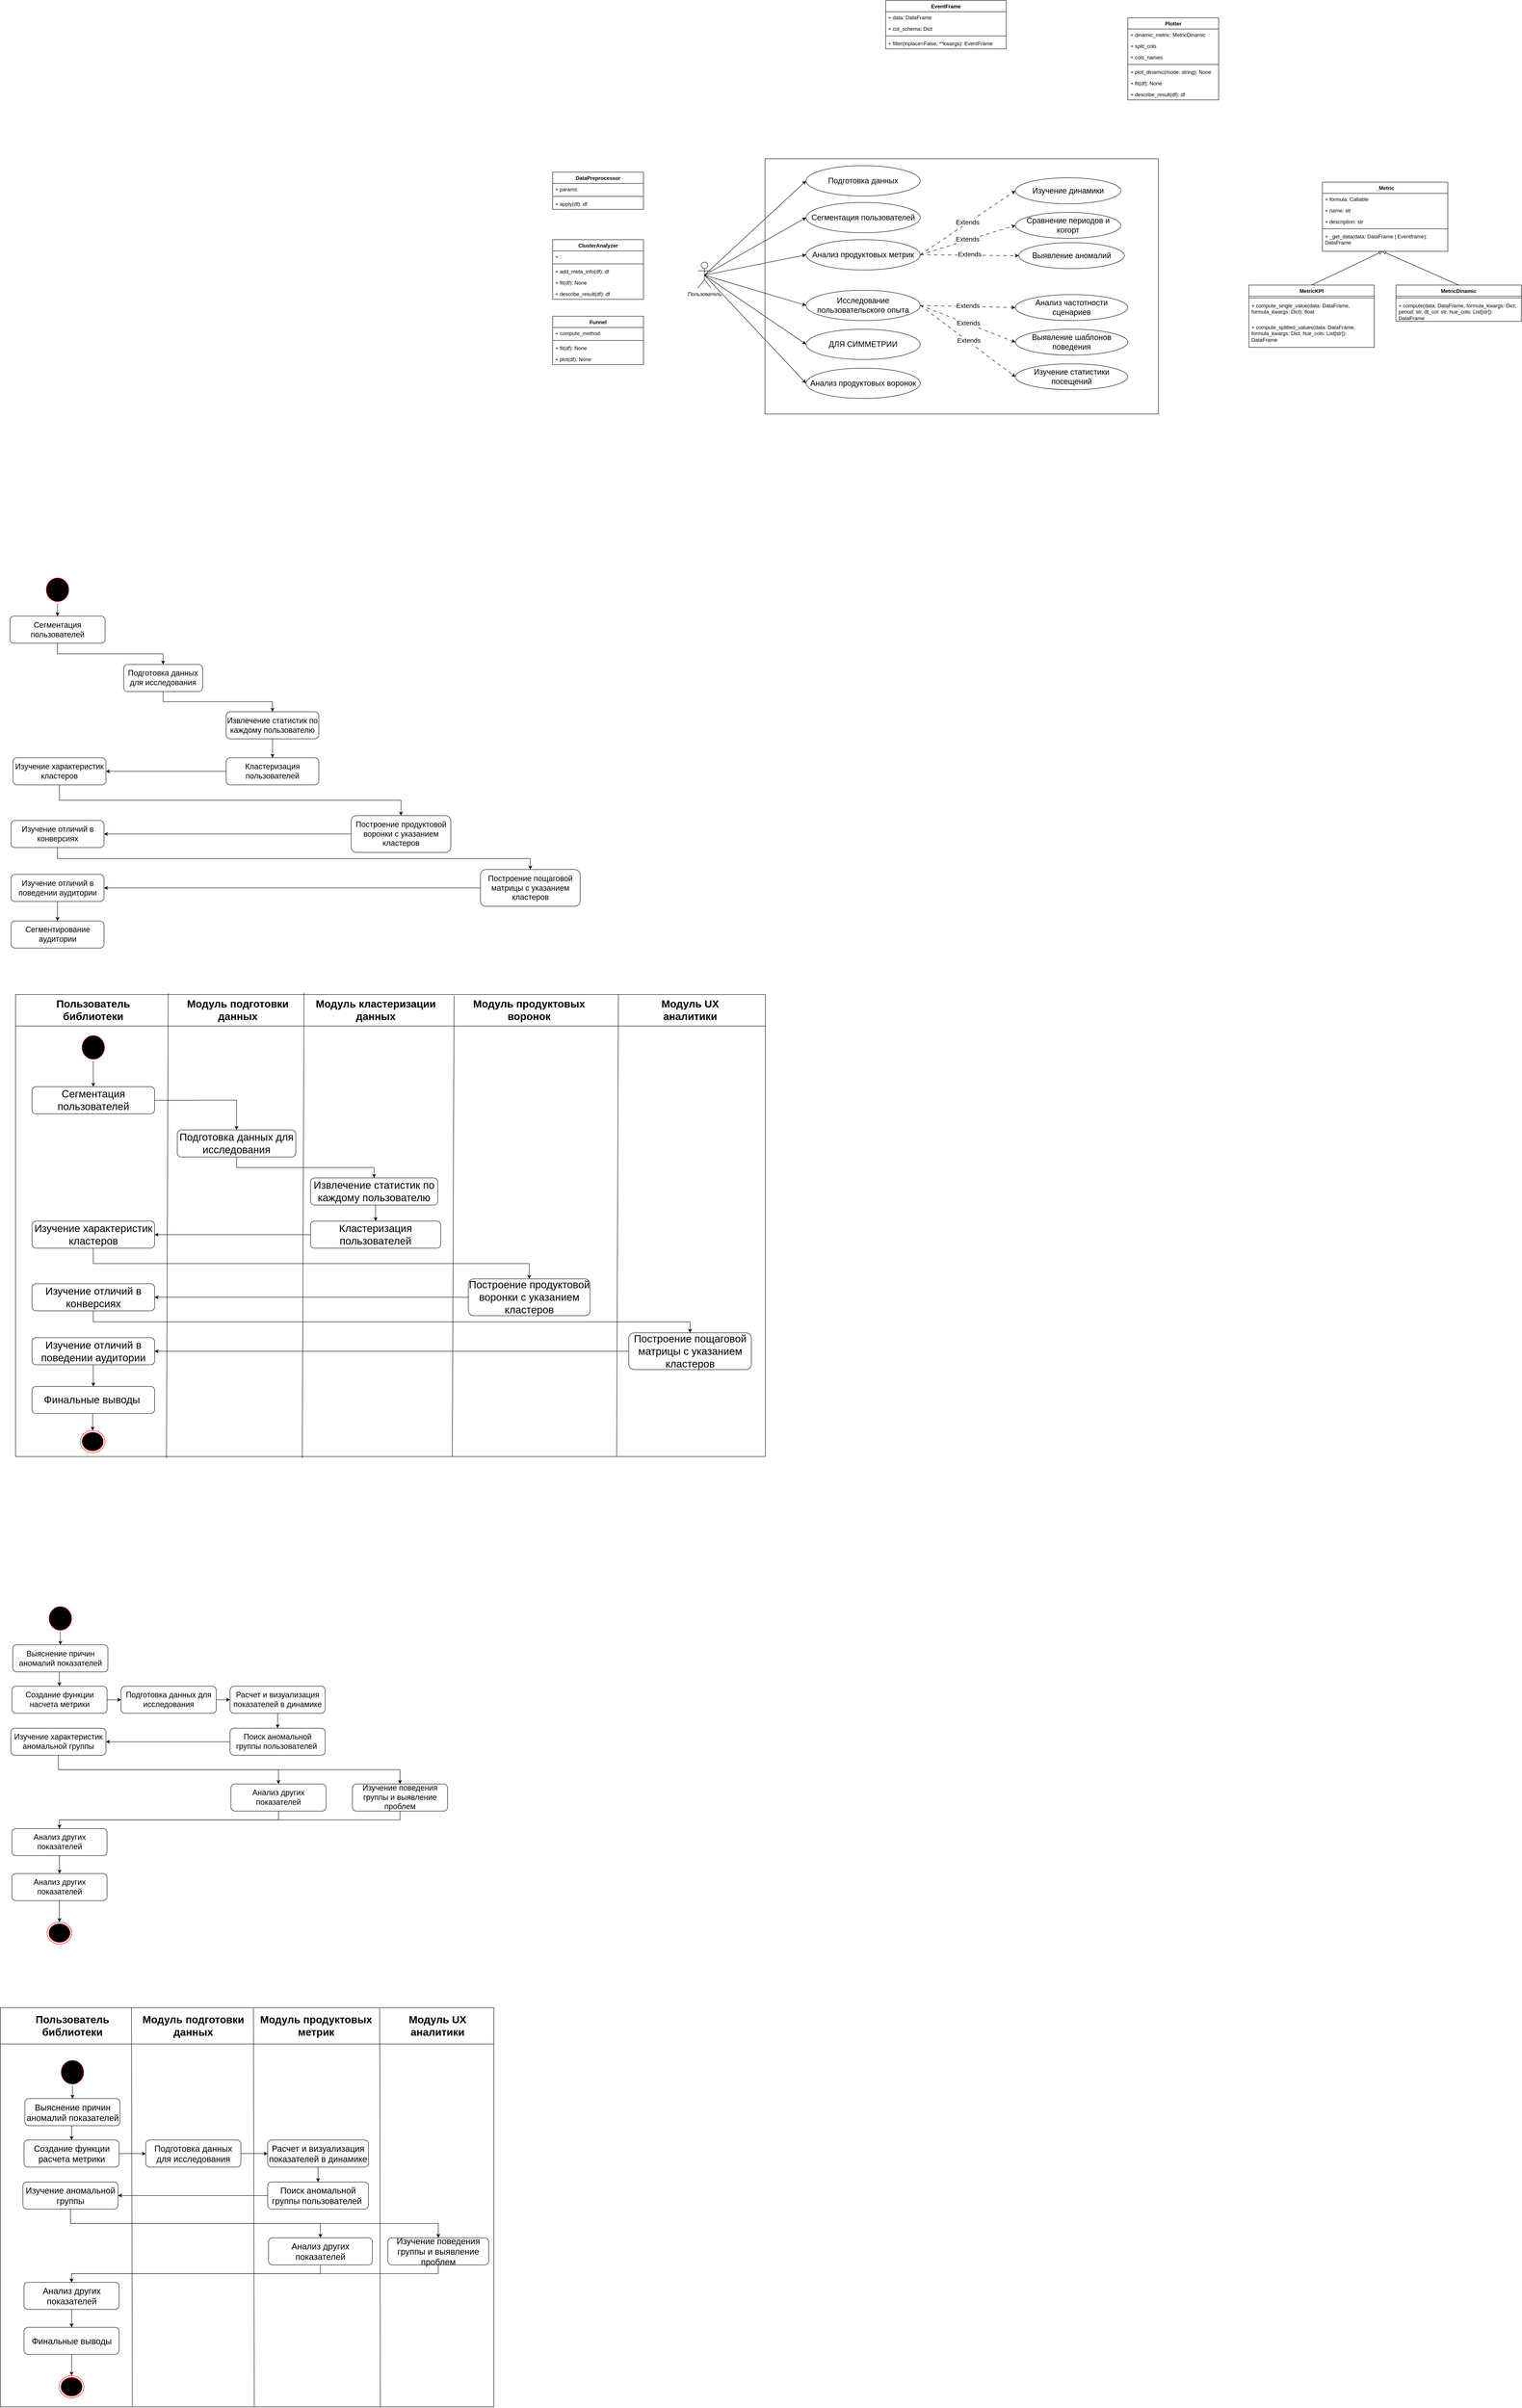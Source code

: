 <mxfile version="24.0.4" type="device" pages="2">
  <diagram name="Варианты использования" id="MI1J2-CqYYGbUAztLc2I">
    <mxGraphModel dx="3750" dy="1448" grid="0" gridSize="10" guides="1" tooltips="1" connect="1" arrows="1" fold="1" page="0" pageScale="1" pageWidth="827" pageHeight="1169" math="0" shadow="0">
      <root>
        <mxCell id="0" />
        <mxCell id="1" parent="0" />
        <mxCell id="r9iq1MVezSwC2UUuFci2-1" value="" style="rounded=0;whiteSpace=wrap;html=1;" parent="1" vertex="1">
          <mxGeometry x="131" y="136" width="910" height="590" as="geometry" />
        </mxCell>
        <mxCell id="r9iq1MVezSwC2UUuFci2-33" style="rounded=0;orthogonalLoop=1;jettySize=auto;html=1;exitX=1;exitY=0.5;exitDx=0;exitDy=0;entryX=0;entryY=0.5;entryDx=0;entryDy=0;dashed=1;dashPattern=8 8;" parent="1" source="DE8UUsNk8c3EbBQs2PeT-8" target="r9iq1MVezSwC2UUuFci2-12" edge="1">
          <mxGeometry relative="1" as="geometry">
            <mxPoint x="480.0" y="360" as="sourcePoint" />
          </mxGeometry>
        </mxCell>
        <mxCell id="r9iq1MVezSwC2UUuFci2-36" value="Extends" style="edgeLabel;html=1;align=center;verticalAlign=middle;resizable=0;points=[];fontSize=15;" parent="r9iq1MVezSwC2UUuFci2-33" vertex="1" connectable="0">
          <mxGeometry x="0.0" y="3" relative="1" as="geometry">
            <mxPoint as="offset" />
          </mxGeometry>
        </mxCell>
        <mxCell id="r9iq1MVezSwC2UUuFci2-8" value="&lt;font style=&quot;font-size: 18px;&quot;&gt;Исследование пользовательского опыта&lt;/font&gt;" style="ellipse;whiteSpace=wrap;html=1;fontSize=18;" parent="1" vertex="1">
          <mxGeometry x="226" y="440" width="264" height="70" as="geometry" />
        </mxCell>
        <mxCell id="r9iq1MVezSwC2UUuFci2-10" value="&lt;font style=&quot;font-size: 18px;&quot;&gt;Выявление аномалий&lt;/font&gt;" style="ellipse;whiteSpace=wrap;html=1;fontSize=18;" parent="1" vertex="1">
          <mxGeometry x="718" y="330" width="244" height="60" as="geometry" />
        </mxCell>
        <mxCell id="r9iq1MVezSwC2UUuFci2-11" value="&lt;font style=&quot;font-size: 18px;&quot;&gt;Сравнение периодов и когорт&lt;/font&gt;" style="ellipse;whiteSpace=wrap;html=1;fontSize=18;" parent="1" vertex="1">
          <mxGeometry x="710" y="260" width="244" height="60" as="geometry" />
        </mxCell>
        <mxCell id="r9iq1MVezSwC2UUuFci2-12" value="&lt;font style=&quot;font-size: 18px;&quot;&gt;Изучение динамики&lt;/font&gt;" style="ellipse;whiteSpace=wrap;html=1;fontSize=18;" parent="1" vertex="1">
          <mxGeometry x="710" y="180" width="244" height="60" as="geometry" />
        </mxCell>
        <mxCell id="r9iq1MVezSwC2UUuFci2-13" value="&lt;font style=&quot;font-size: 18px;&quot;&gt;Изучение статистики посещений&lt;/font&gt;" style="ellipse;whiteSpace=wrap;html=1;fontSize=18;" parent="1" vertex="1">
          <mxGeometry x="710" y="610" width="260" height="60" as="geometry" />
        </mxCell>
        <mxCell id="r9iq1MVezSwC2UUuFci2-14" value="&lt;font style=&quot;font-size: 18px;&quot;&gt;Выявление шаблонов поведения&lt;/font&gt;" style="ellipse;whiteSpace=wrap;html=1;fontSize=18;" parent="1" vertex="1">
          <mxGeometry x="710" y="530" width="260" height="60" as="geometry" />
        </mxCell>
        <mxCell id="r9iq1MVezSwC2UUuFci2-15" value="&lt;font style=&quot;font-size: 18px;&quot;&gt;Анализ частотности сценариев&lt;/font&gt;" style="ellipse;whiteSpace=wrap;html=1;fontSize=18;" parent="1" vertex="1">
          <mxGeometry x="710" y="450" width="260" height="60" as="geometry" />
        </mxCell>
        <mxCell id="r9iq1MVezSwC2UUuFci2-26" style="rounded=0;orthogonalLoop=1;jettySize=auto;html=1;exitX=0.5;exitY=0.5;exitDx=0;exitDy=0;exitPerimeter=0;entryX=0;entryY=0.5;entryDx=0;entryDy=0;" parent="1" source="r9iq1MVezSwC2UUuFci2-25" target="DE8UUsNk8c3EbBQs2PeT-5" edge="1">
          <mxGeometry relative="1" as="geometry">
            <mxPoint x="230" y="180" as="targetPoint" />
          </mxGeometry>
        </mxCell>
        <mxCell id="r9iq1MVezSwC2UUuFci2-27" style="rounded=0;orthogonalLoop=1;jettySize=auto;html=1;exitX=0.5;exitY=0.5;exitDx=0;exitDy=0;exitPerimeter=0;entryX=0;entryY=0.5;entryDx=0;entryDy=0;" parent="1" source="r9iq1MVezSwC2UUuFci2-25" target="DE8UUsNk8c3EbBQs2PeT-8" edge="1">
          <mxGeometry relative="1" as="geometry">
            <mxPoint x="219.5" y="360" as="targetPoint" />
          </mxGeometry>
        </mxCell>
        <mxCell id="r9iq1MVezSwC2UUuFci2-28" style="rounded=0;orthogonalLoop=1;jettySize=auto;html=1;exitX=0.5;exitY=0.5;exitDx=0;exitDy=0;exitPerimeter=0;entryX=0;entryY=0.5;entryDx=0;entryDy=0;" parent="1" source="r9iq1MVezSwC2UUuFci2-25" target="r9iq1MVezSwC2UUuFci2-8" edge="1">
          <mxGeometry relative="1" as="geometry" />
        </mxCell>
        <mxCell id="r9iq1MVezSwC2UUuFci2-29" style="rounded=0;orthogonalLoop=1;jettySize=auto;html=1;exitX=0.5;exitY=0.5;exitDx=0;exitDy=0;exitPerimeter=0;entryX=0;entryY=0.5;entryDx=0;entryDy=0;" parent="1" source="r9iq1MVezSwC2UUuFci2-25" target="DE8UUsNk8c3EbBQs2PeT-10" edge="1">
          <mxGeometry relative="1" as="geometry">
            <mxPoint x="217.0" y="675" as="targetPoint" />
          </mxGeometry>
        </mxCell>
        <mxCell id="DE8UUsNk8c3EbBQs2PeT-3" style="rounded=0;orthogonalLoop=1;jettySize=auto;html=1;exitX=0.5;exitY=0.5;exitDx=0;exitDy=0;exitPerimeter=0;entryX=0;entryY=0.5;entryDx=0;entryDy=0;" parent="1" source="r9iq1MVezSwC2UUuFci2-25" target="DE8UUsNk8c3EbBQs2PeT-6" edge="1">
          <mxGeometry relative="1" as="geometry">
            <mxPoint x="230" y="270" as="targetPoint" />
          </mxGeometry>
        </mxCell>
        <mxCell id="DE8UUsNk8c3EbBQs2PeT-4" style="rounded=0;orthogonalLoop=1;jettySize=auto;html=1;exitX=0.5;exitY=0.5;exitDx=0;exitDy=0;exitPerimeter=0;entryX=0;entryY=0.5;entryDx=0;entryDy=0;" parent="1" source="r9iq1MVezSwC2UUuFci2-25" target="DE8UUsNk8c3EbBQs2PeT-9" edge="1">
          <mxGeometry relative="1" as="geometry">
            <mxPoint x="217.0" y="585" as="targetPoint" />
          </mxGeometry>
        </mxCell>
        <mxCell id="r9iq1MVezSwC2UUuFci2-25" value="Пользователь" style="shape=umlActor;verticalLabelPosition=bottom;verticalAlign=top;html=1;outlineConnect=0;" parent="1" vertex="1">
          <mxGeometry x="-24" y="375" width="30" height="60" as="geometry" />
        </mxCell>
        <mxCell id="r9iq1MVezSwC2UUuFci2-40" style="rounded=0;orthogonalLoop=1;jettySize=auto;html=1;exitX=1;exitY=0.5;exitDx=0;exitDy=0;entryX=0;entryY=0.5;entryDx=0;entryDy=0;dashed=1;dashPattern=8 8;" parent="1" source="DE8UUsNk8c3EbBQs2PeT-8" target="r9iq1MVezSwC2UUuFci2-11" edge="1">
          <mxGeometry relative="1" as="geometry">
            <mxPoint x="480.0" y="360" as="sourcePoint" />
            <mxPoint x="750" y="292.5" as="targetPoint" />
          </mxGeometry>
        </mxCell>
        <mxCell id="r9iq1MVezSwC2UUuFci2-41" value="Extends" style="edgeLabel;html=1;align=center;verticalAlign=middle;resizable=0;points=[];fontSize=15;" parent="r9iq1MVezSwC2UUuFci2-40" vertex="1" connectable="0">
          <mxGeometry x="0.0" y="3" relative="1" as="geometry">
            <mxPoint as="offset" />
          </mxGeometry>
        </mxCell>
        <mxCell id="r9iq1MVezSwC2UUuFci2-42" style="rounded=0;orthogonalLoop=1;jettySize=auto;html=1;exitX=1;exitY=0.5;exitDx=0;exitDy=0;entryX=0;entryY=0.5;entryDx=0;entryDy=0;dashed=1;dashPattern=8 8;" parent="1" source="DE8UUsNk8c3EbBQs2PeT-8" target="r9iq1MVezSwC2UUuFci2-10" edge="1">
          <mxGeometry relative="1" as="geometry">
            <mxPoint x="480.0" y="360" as="sourcePoint" />
            <mxPoint x="730" y="230" as="targetPoint" />
          </mxGeometry>
        </mxCell>
        <mxCell id="r9iq1MVezSwC2UUuFci2-43" value="Extends" style="edgeLabel;html=1;align=center;verticalAlign=middle;resizable=0;points=[];fontSize=15;" parent="r9iq1MVezSwC2UUuFci2-42" vertex="1" connectable="0">
          <mxGeometry x="0.0" y="3" relative="1" as="geometry">
            <mxPoint as="offset" />
          </mxGeometry>
        </mxCell>
        <mxCell id="r9iq1MVezSwC2UUuFci2-44" style="rounded=0;orthogonalLoop=1;jettySize=auto;html=1;exitX=1;exitY=0.5;exitDx=0;exitDy=0;entryX=0;entryY=0.5;entryDx=0;entryDy=0;dashed=1;dashPattern=8 8;" parent="1" source="r9iq1MVezSwC2UUuFci2-8" target="r9iq1MVezSwC2UUuFci2-15" edge="1">
          <mxGeometry relative="1" as="geometry">
            <mxPoint x="510" y="390" as="sourcePoint" />
            <mxPoint x="740" y="240" as="targetPoint" />
          </mxGeometry>
        </mxCell>
        <mxCell id="r9iq1MVezSwC2UUuFci2-45" value="Extends" style="edgeLabel;html=1;align=center;verticalAlign=middle;resizable=0;points=[];fontSize=15;" parent="r9iq1MVezSwC2UUuFci2-44" vertex="1" connectable="0">
          <mxGeometry x="0.0" y="3" relative="1" as="geometry">
            <mxPoint as="offset" />
          </mxGeometry>
        </mxCell>
        <mxCell id="r9iq1MVezSwC2UUuFci2-46" style="rounded=0;orthogonalLoop=1;jettySize=auto;html=1;exitX=1;exitY=0.5;exitDx=0;exitDy=0;entryX=0;entryY=0.5;entryDx=0;entryDy=0;dashed=1;dashPattern=8 8;" parent="1" source="r9iq1MVezSwC2UUuFci2-8" target="r9iq1MVezSwC2UUuFci2-14" edge="1">
          <mxGeometry relative="1" as="geometry">
            <mxPoint x="520" y="400" as="sourcePoint" />
            <mxPoint x="750" y="250" as="targetPoint" />
          </mxGeometry>
        </mxCell>
        <mxCell id="r9iq1MVezSwC2UUuFci2-47" value="Extends" style="edgeLabel;html=1;align=center;verticalAlign=middle;resizable=0;points=[];fontSize=15;" parent="r9iq1MVezSwC2UUuFci2-46" vertex="1" connectable="0">
          <mxGeometry x="0.0" y="3" relative="1" as="geometry">
            <mxPoint as="offset" />
          </mxGeometry>
        </mxCell>
        <mxCell id="r9iq1MVezSwC2UUuFci2-48" style="rounded=0;orthogonalLoop=1;jettySize=auto;html=1;exitX=1;exitY=0.5;exitDx=0;exitDy=0;entryX=0;entryY=0.5;entryDx=0;entryDy=0;dashed=1;dashPattern=8 8;" parent="1" source="r9iq1MVezSwC2UUuFci2-8" target="r9iq1MVezSwC2UUuFci2-13" edge="1">
          <mxGeometry relative="1" as="geometry">
            <mxPoint x="530" y="410" as="sourcePoint" />
            <mxPoint x="760" y="260" as="targetPoint" />
          </mxGeometry>
        </mxCell>
        <mxCell id="r9iq1MVezSwC2UUuFci2-49" value="Extends" style="edgeLabel;html=1;align=center;verticalAlign=middle;resizable=0;points=[];fontSize=15;" parent="r9iq1MVezSwC2UUuFci2-48" vertex="1" connectable="0">
          <mxGeometry x="0.0" y="3" relative="1" as="geometry">
            <mxPoint as="offset" />
          </mxGeometry>
        </mxCell>
        <mxCell id="DE8UUsNk8c3EbBQs2PeT-5" value="&lt;font style=&quot;font-size: 18px;&quot;&gt;Подготовка данных&lt;/font&gt;" style="ellipse;whiteSpace=wrap;html=1;fontSize=18;" parent="1" vertex="1">
          <mxGeometry x="226" y="152" width="264" height="70" as="geometry" />
        </mxCell>
        <mxCell id="DE8UUsNk8c3EbBQs2PeT-6" value="&lt;font style=&quot;font-size: 18px;&quot;&gt;Сегментация пользователей&lt;/font&gt;" style="ellipse;whiteSpace=wrap;html=1;fontSize=18;" parent="1" vertex="1">
          <mxGeometry x="226" y="237" width="264" height="70" as="geometry" />
        </mxCell>
        <mxCell id="DE8UUsNk8c3EbBQs2PeT-8" value="&lt;font style=&quot;font-size: 18px;&quot;&gt;Анализ продуктовых метрик&lt;/font&gt;" style="ellipse;whiteSpace=wrap;html=1;fontSize=18;" parent="1" vertex="1">
          <mxGeometry x="226" y="323" width="264" height="70" as="geometry" />
        </mxCell>
        <mxCell id="DE8UUsNk8c3EbBQs2PeT-9" value="&lt;font style=&quot;font-size: 18px;&quot;&gt;ДЛЯ СИММЕТРИИ&lt;/font&gt;" style="ellipse;whiteSpace=wrap;html=1;fontSize=18;" parent="1" vertex="1">
          <mxGeometry x="226" y="530" width="264" height="70" as="geometry" />
        </mxCell>
        <mxCell id="DE8UUsNk8c3EbBQs2PeT-10" value="&lt;font style=&quot;font-size: 18px;&quot;&gt;Анализ продуктовых воронок&lt;/font&gt;" style="ellipse;whiteSpace=wrap;html=1;fontSize=18;" parent="1" vertex="1">
          <mxGeometry x="226" y="620" width="264" height="70" as="geometry" />
        </mxCell>
        <mxCell id="NcdvtF8w-zkPBYR_3BZk-1" value="DataPreprocessor&lt;div&gt;&lt;br&gt;&lt;/div&gt;" style="swimlane;fontStyle=1;align=center;verticalAlign=top;childLayout=stackLayout;horizontal=1;startSize=26;horizontalStack=0;resizeParent=1;resizeParentMax=0;resizeLast=0;collapsible=1;marginBottom=0;whiteSpace=wrap;html=1;" parent="1" vertex="1">
          <mxGeometry x="-360" y="167" width="210" height="86" as="geometry" />
        </mxCell>
        <mxCell id="NcdvtF8w-zkPBYR_3BZk-2" value="+ params:&amp;nbsp;" style="text;strokeColor=none;fillColor=none;align=left;verticalAlign=top;spacingLeft=4;spacingRight=4;overflow=hidden;rotatable=0;points=[[0,0.5],[1,0.5]];portConstraint=eastwest;whiteSpace=wrap;html=1;" parent="NcdvtF8w-zkPBYR_3BZk-1" vertex="1">
          <mxGeometry y="26" width="210" height="26" as="geometry" />
        </mxCell>
        <mxCell id="NcdvtF8w-zkPBYR_3BZk-3" value="" style="line;strokeWidth=1;fillColor=none;align=left;verticalAlign=middle;spacingTop=-1;spacingLeft=3;spacingRight=3;rotatable=0;labelPosition=right;points=[];portConstraint=eastwest;strokeColor=inherit;" parent="NcdvtF8w-zkPBYR_3BZk-1" vertex="1">
          <mxGeometry y="52" width="210" height="8" as="geometry" />
        </mxCell>
        <mxCell id="NcdvtF8w-zkPBYR_3BZk-4" value="+ apply(df): df" style="text;strokeColor=none;fillColor=none;align=left;verticalAlign=top;spacingLeft=4;spacingRight=4;overflow=hidden;rotatable=0;points=[[0,0.5],[1,0.5]];portConstraint=eastwest;whiteSpace=wrap;html=1;" parent="NcdvtF8w-zkPBYR_3BZk-1" vertex="1">
          <mxGeometry y="60" width="210" height="26" as="geometry" />
        </mxCell>
        <mxCell id="fN45uCllA25SNhMF04AW-1" value="&lt;div&gt;ClusterAnalyzer&lt;/div&gt;" style="swimlane;fontStyle=1;align=center;verticalAlign=top;childLayout=stackLayout;horizontal=1;startSize=26;horizontalStack=0;resizeParent=1;resizeParentMax=0;resizeLast=0;collapsible=1;marginBottom=0;whiteSpace=wrap;html=1;" parent="1" vertex="1">
          <mxGeometry x="-360" y="323" width="210" height="138" as="geometry" />
        </mxCell>
        <mxCell id="fN45uCllA25SNhMF04AW-2" value="+ :&amp;nbsp;" style="text;strokeColor=none;fillColor=none;align=left;verticalAlign=top;spacingLeft=4;spacingRight=4;overflow=hidden;rotatable=0;points=[[0,0.5],[1,0.5]];portConstraint=eastwest;whiteSpace=wrap;html=1;" parent="fN45uCllA25SNhMF04AW-1" vertex="1">
          <mxGeometry y="26" width="210" height="26" as="geometry" />
        </mxCell>
        <mxCell id="fN45uCllA25SNhMF04AW-3" value="" style="line;strokeWidth=1;fillColor=none;align=left;verticalAlign=middle;spacingTop=-1;spacingLeft=3;spacingRight=3;rotatable=0;labelPosition=right;points=[];portConstraint=eastwest;strokeColor=inherit;" parent="fN45uCllA25SNhMF04AW-1" vertex="1">
          <mxGeometry y="52" width="210" height="8" as="geometry" />
        </mxCell>
        <mxCell id="fN45uCllA25SNhMF04AW-4" value="+ add_meta_info(df): df" style="text;strokeColor=none;fillColor=none;align=left;verticalAlign=top;spacingLeft=4;spacingRight=4;overflow=hidden;rotatable=0;points=[[0,0.5],[1,0.5]];portConstraint=eastwest;whiteSpace=wrap;html=1;" parent="fN45uCllA25SNhMF04AW-1" vertex="1">
          <mxGeometry y="60" width="210" height="26" as="geometry" />
        </mxCell>
        <mxCell id="fN45uCllA25SNhMF04AW-5" value="+ fit(df): None" style="text;strokeColor=none;fillColor=none;align=left;verticalAlign=top;spacingLeft=4;spacingRight=4;overflow=hidden;rotatable=0;points=[[0,0.5],[1,0.5]];portConstraint=eastwest;whiteSpace=wrap;html=1;" parent="fN45uCllA25SNhMF04AW-1" vertex="1">
          <mxGeometry y="86" width="210" height="26" as="geometry" />
        </mxCell>
        <mxCell id="fN45uCllA25SNhMF04AW-6" value="+ describe_result(df): df" style="text;strokeColor=none;fillColor=none;align=left;verticalAlign=top;spacingLeft=4;spacingRight=4;overflow=hidden;rotatable=0;points=[[0,0.5],[1,0.5]];portConstraint=eastwest;whiteSpace=wrap;html=1;" parent="fN45uCllA25SNhMF04AW-1" vertex="1">
          <mxGeometry y="112" width="210" height="26" as="geometry" />
        </mxCell>
        <mxCell id="fN45uCllA25SNhMF04AW-7" value="&lt;div&gt;Funnel&lt;/div&gt;" style="swimlane;fontStyle=1;align=center;verticalAlign=top;childLayout=stackLayout;horizontal=1;startSize=26;horizontalStack=0;resizeParent=1;resizeParentMax=0;resizeLast=0;collapsible=1;marginBottom=0;whiteSpace=wrap;html=1;" parent="1" vertex="1">
          <mxGeometry x="-360" y="500" width="210" height="112" as="geometry" />
        </mxCell>
        <mxCell id="fN45uCllA25SNhMF04AW-8" value="+ compute_method:&amp;nbsp;" style="text;strokeColor=none;fillColor=none;align=left;verticalAlign=top;spacingLeft=4;spacingRight=4;overflow=hidden;rotatable=0;points=[[0,0.5],[1,0.5]];portConstraint=eastwest;whiteSpace=wrap;html=1;" parent="fN45uCllA25SNhMF04AW-7" vertex="1">
          <mxGeometry y="26" width="210" height="26" as="geometry" />
        </mxCell>
        <mxCell id="fN45uCllA25SNhMF04AW-9" value="" style="line;strokeWidth=1;fillColor=none;align=left;verticalAlign=middle;spacingTop=-1;spacingLeft=3;spacingRight=3;rotatable=0;labelPosition=right;points=[];portConstraint=eastwest;strokeColor=inherit;" parent="fN45uCllA25SNhMF04AW-7" vertex="1">
          <mxGeometry y="52" width="210" height="8" as="geometry" />
        </mxCell>
        <mxCell id="fN45uCllA25SNhMF04AW-11" value="+ fit(df): None" style="text;strokeColor=none;fillColor=none;align=left;verticalAlign=top;spacingLeft=4;spacingRight=4;overflow=hidden;rotatable=0;points=[[0,0.5],[1,0.5]];portConstraint=eastwest;whiteSpace=wrap;html=1;" parent="fN45uCllA25SNhMF04AW-7" vertex="1">
          <mxGeometry y="60" width="210" height="26" as="geometry" />
        </mxCell>
        <mxCell id="fN45uCllA25SNhMF04AW-12" value="+ plot(df): None" style="text;strokeColor=none;fillColor=none;align=left;verticalAlign=top;spacingLeft=4;spacingRight=4;overflow=hidden;rotatable=0;points=[[0,0.5],[1,0.5]];portConstraint=eastwest;whiteSpace=wrap;html=1;" parent="fN45uCllA25SNhMF04AW-7" vertex="1">
          <mxGeometry y="86" width="210" height="26" as="geometry" />
        </mxCell>
        <mxCell id="fN45uCllA25SNhMF04AW-13" value="&lt;div&gt;_Metric&lt;/div&gt;" style="swimlane;fontStyle=1;align=center;verticalAlign=top;childLayout=stackLayout;horizontal=1;startSize=26;horizontalStack=0;resizeParent=1;resizeParentMax=0;resizeLast=0;collapsible=1;marginBottom=0;whiteSpace=wrap;html=1;" parent="1" vertex="1">
          <mxGeometry x="1420" y="190" width="290" height="160" as="geometry" />
        </mxCell>
        <mxCell id="fN45uCllA25SNhMF04AW-14" value="+ formula: Callable" style="text;strokeColor=none;fillColor=none;align=left;verticalAlign=top;spacingLeft=4;spacingRight=4;overflow=hidden;rotatable=0;points=[[0,0.5],[1,0.5]];portConstraint=eastwest;whiteSpace=wrap;html=1;" parent="fN45uCllA25SNhMF04AW-13" vertex="1">
          <mxGeometry y="26" width="290" height="26" as="geometry" />
        </mxCell>
        <mxCell id="fN45uCllA25SNhMF04AW-19" value="+ name: str" style="text;strokeColor=none;fillColor=none;align=left;verticalAlign=top;spacingLeft=4;spacingRight=4;overflow=hidden;rotatable=0;points=[[0,0.5],[1,0.5]];portConstraint=eastwest;whiteSpace=wrap;html=1;" parent="fN45uCllA25SNhMF04AW-13" vertex="1">
          <mxGeometry y="52" width="290" height="26" as="geometry" />
        </mxCell>
        <mxCell id="fN45uCllA25SNhMF04AW-16" value="+ description: str" style="text;strokeColor=none;fillColor=none;align=left;verticalAlign=top;spacingLeft=4;spacingRight=4;overflow=hidden;rotatable=0;points=[[0,0.5],[1,0.5]];portConstraint=eastwest;whiteSpace=wrap;html=1;" parent="fN45uCllA25SNhMF04AW-13" vertex="1">
          <mxGeometry y="78" width="290" height="26" as="geometry" />
        </mxCell>
        <mxCell id="fN45uCllA25SNhMF04AW-15" value="" style="line;strokeWidth=1;fillColor=none;align=left;verticalAlign=middle;spacingTop=-1;spacingLeft=3;spacingRight=3;rotatable=0;labelPosition=right;points=[];portConstraint=eastwest;strokeColor=inherit;" parent="fN45uCllA25SNhMF04AW-13" vertex="1">
          <mxGeometry y="104" width="290" height="8" as="geometry" />
        </mxCell>
        <mxCell id="fN45uCllA25SNhMF04AW-17" value="+ _get_data(data: DataFrame | Eventframe): DataFrame" style="text;strokeColor=none;fillColor=none;align=left;verticalAlign=top;spacingLeft=4;spacingRight=4;overflow=hidden;rotatable=0;points=[[0,0.5],[1,0.5]];portConstraint=eastwest;whiteSpace=wrap;html=1;" parent="fN45uCllA25SNhMF04AW-13" vertex="1">
          <mxGeometry y="112" width="290" height="48" as="geometry" />
        </mxCell>
        <mxCell id="9wTcS0zKmHYvsmKBRYGw-1" value="&lt;div&gt;EventFrame&lt;/div&gt;" style="swimlane;fontStyle=1;align=center;verticalAlign=top;childLayout=stackLayout;horizontal=1;startSize=26;horizontalStack=0;resizeParent=1;resizeParentMax=0;resizeLast=0;collapsible=1;marginBottom=0;whiteSpace=wrap;html=1;" parent="1" vertex="1">
          <mxGeometry x="410" y="-230" width="279" height="112" as="geometry" />
        </mxCell>
        <mxCell id="9wTcS0zKmHYvsmKBRYGw-2" value="+ data: DataFrame&lt;span style=&quot;background-color: initial;&quot;&gt;&amp;nbsp;&lt;/span&gt;" style="text;strokeColor=none;fillColor=none;align=left;verticalAlign=top;spacingLeft=4;spacingRight=4;overflow=hidden;rotatable=0;points=[[0,0.5],[1,0.5]];portConstraint=eastwest;whiteSpace=wrap;html=1;" parent="9wTcS0zKmHYvsmKBRYGw-1" vertex="1">
          <mxGeometry y="26" width="279" height="26" as="geometry" />
        </mxCell>
        <mxCell id="9wTcS0zKmHYvsmKBRYGw-5" value="+ col_schema: Dict" style="text;strokeColor=none;fillColor=none;align=left;verticalAlign=top;spacingLeft=4;spacingRight=4;overflow=hidden;rotatable=0;points=[[0,0.5],[1,0.5]];portConstraint=eastwest;whiteSpace=wrap;html=1;" parent="9wTcS0zKmHYvsmKBRYGw-1" vertex="1">
          <mxGeometry y="52" width="279" height="26" as="geometry" />
        </mxCell>
        <mxCell id="9wTcS0zKmHYvsmKBRYGw-3" value="" style="line;strokeWidth=1;fillColor=none;align=left;verticalAlign=middle;spacingTop=-1;spacingLeft=3;spacingRight=3;rotatable=0;labelPosition=right;points=[];portConstraint=eastwest;strokeColor=inherit;" parent="9wTcS0zKmHYvsmKBRYGw-1" vertex="1">
          <mxGeometry y="78" width="279" height="8" as="geometry" />
        </mxCell>
        <mxCell id="9wTcS0zKmHYvsmKBRYGw-4" value="+ filter(inplace=False, **kwargs): EventFrame" style="text;strokeColor=none;fillColor=none;align=left;verticalAlign=top;spacingLeft=4;spacingRight=4;overflow=hidden;rotatable=0;points=[[0,0.5],[1,0.5]];portConstraint=eastwest;whiteSpace=wrap;html=1;" parent="9wTcS0zKmHYvsmKBRYGw-1" vertex="1">
          <mxGeometry y="86" width="279" height="26" as="geometry" />
        </mxCell>
        <mxCell id="9wTcS0zKmHYvsmKBRYGw-19" value="&lt;div&gt;Plotter&lt;/div&gt;" style="swimlane;fontStyle=1;align=center;verticalAlign=top;childLayout=stackLayout;horizontal=1;startSize=26;horizontalStack=0;resizeParent=1;resizeParentMax=0;resizeLast=0;collapsible=1;marginBottom=0;whiteSpace=wrap;html=1;" parent="1" vertex="1">
          <mxGeometry x="970" y="-190" width="210" height="190" as="geometry" />
        </mxCell>
        <mxCell id="9wTcS0zKmHYvsmKBRYGw-20" value="+ dinamic_metric: MetricDinamic&amp;nbsp;" style="text;strokeColor=none;fillColor=none;align=left;verticalAlign=top;spacingLeft=4;spacingRight=4;overflow=hidden;rotatable=0;points=[[0,0.5],[1,0.5]];portConstraint=eastwest;whiteSpace=wrap;html=1;" parent="9wTcS0zKmHYvsmKBRYGw-19" vertex="1">
          <mxGeometry y="26" width="210" height="26" as="geometry" />
        </mxCell>
        <mxCell id="9wTcS0zKmHYvsmKBRYGw-21" value="+ split_cols" style="text;strokeColor=none;fillColor=none;align=left;verticalAlign=top;spacingLeft=4;spacingRight=4;overflow=hidden;rotatable=0;points=[[0,0.5],[1,0.5]];portConstraint=eastwest;whiteSpace=wrap;html=1;" parent="9wTcS0zKmHYvsmKBRYGw-19" vertex="1">
          <mxGeometry y="52" width="210" height="26" as="geometry" />
        </mxCell>
        <mxCell id="9wTcS0zKmHYvsmKBRYGw-26" value="+ cols_names" style="text;strokeColor=none;fillColor=none;align=left;verticalAlign=top;spacingLeft=4;spacingRight=4;overflow=hidden;rotatable=0;points=[[0,0.5],[1,0.5]];portConstraint=eastwest;whiteSpace=wrap;html=1;" parent="9wTcS0zKmHYvsmKBRYGw-19" vertex="1">
          <mxGeometry y="78" width="210" height="26" as="geometry" />
        </mxCell>
        <mxCell id="9wTcS0zKmHYvsmKBRYGw-22" value="" style="line;strokeWidth=1;fillColor=none;align=left;verticalAlign=middle;spacingTop=-1;spacingLeft=3;spacingRight=3;rotatable=0;labelPosition=right;points=[];portConstraint=eastwest;strokeColor=inherit;" parent="9wTcS0zKmHYvsmKBRYGw-19" vertex="1">
          <mxGeometry y="104" width="210" height="8" as="geometry" />
        </mxCell>
        <mxCell id="9wTcS0zKmHYvsmKBRYGw-23" value="+ plot_dinamic(mode: string): None" style="text;strokeColor=none;fillColor=none;align=left;verticalAlign=top;spacingLeft=4;spacingRight=4;overflow=hidden;rotatable=0;points=[[0,0.5],[1,0.5]];portConstraint=eastwest;whiteSpace=wrap;html=1;" parent="9wTcS0zKmHYvsmKBRYGw-19" vertex="1">
          <mxGeometry y="112" width="210" height="26" as="geometry" />
        </mxCell>
        <mxCell id="9wTcS0zKmHYvsmKBRYGw-24" value="+ fit(df): None" style="text;strokeColor=none;fillColor=none;align=left;verticalAlign=top;spacingLeft=4;spacingRight=4;overflow=hidden;rotatable=0;points=[[0,0.5],[1,0.5]];portConstraint=eastwest;whiteSpace=wrap;html=1;" parent="9wTcS0zKmHYvsmKBRYGw-19" vertex="1">
          <mxGeometry y="138" width="210" height="26" as="geometry" />
        </mxCell>
        <mxCell id="9wTcS0zKmHYvsmKBRYGw-25" value="+ describe_result(df): df" style="text;strokeColor=none;fillColor=none;align=left;verticalAlign=top;spacingLeft=4;spacingRight=4;overflow=hidden;rotatable=0;points=[[0,0.5],[1,0.5]];portConstraint=eastwest;whiteSpace=wrap;html=1;" parent="9wTcS0zKmHYvsmKBRYGw-19" vertex="1">
          <mxGeometry y="164" width="210" height="26" as="geometry" />
        </mxCell>
        <mxCell id="WWBkMDgaPpIJOSOkA8y_-4" value="MetricKPI" style="swimlane;fontStyle=1;align=center;verticalAlign=top;childLayout=stackLayout;horizontal=1;startSize=26;horizontalStack=0;resizeParent=1;resizeParentMax=0;resizeLast=0;collapsible=1;marginBottom=0;whiteSpace=wrap;html=1;" parent="1" vertex="1">
          <mxGeometry x="1250" y="428" width="290" height="144" as="geometry" />
        </mxCell>
        <mxCell id="WWBkMDgaPpIJOSOkA8y_-8" value="" style="line;strokeWidth=1;fillColor=none;align=left;verticalAlign=middle;spacingTop=-1;spacingLeft=3;spacingRight=3;rotatable=0;labelPosition=right;points=[];portConstraint=eastwest;strokeColor=inherit;" parent="WWBkMDgaPpIJOSOkA8y_-4" vertex="1">
          <mxGeometry y="26" width="290" height="8" as="geometry" />
        </mxCell>
        <mxCell id="WWBkMDgaPpIJOSOkA8y_-9" value="+ compute_single_value(data: DataFrame, formula_kwargs: Dict): float" style="text;strokeColor=none;fillColor=none;align=left;verticalAlign=top;spacingLeft=4;spacingRight=4;overflow=hidden;rotatable=0;points=[[0,0.5],[1,0.5]];portConstraint=eastwest;whiteSpace=wrap;html=1;" parent="WWBkMDgaPpIJOSOkA8y_-4" vertex="1">
          <mxGeometry y="34" width="290" height="50" as="geometry" />
        </mxCell>
        <mxCell id="WWBkMDgaPpIJOSOkA8y_-11" value="+ compute_splitted_values(data: DataFrame, formula_kwargs: Dict, hue_cols: List[str]): DataFrame" style="text;strokeColor=none;fillColor=none;align=left;verticalAlign=top;spacingLeft=4;spacingRight=4;overflow=hidden;rotatable=0;points=[[0,0.5],[1,0.5]];portConstraint=eastwest;whiteSpace=wrap;html=1;" parent="WWBkMDgaPpIJOSOkA8y_-4" vertex="1">
          <mxGeometry y="84" width="290" height="60" as="geometry" />
        </mxCell>
        <mxCell id="WWBkMDgaPpIJOSOkA8y_-17" style="rounded=0;orthogonalLoop=1;jettySize=auto;html=1;exitX=0.5;exitY=0;exitDx=0;exitDy=0;entryX=0.478;entryY=0.999;entryDx=0;entryDy=0;entryPerimeter=0;endArrow=block;endFill=0;" parent="1" source="WWBkMDgaPpIJOSOkA8y_-12" target="fN45uCllA25SNhMF04AW-17" edge="1">
          <mxGeometry relative="1" as="geometry">
            <mxPoint x="1560" y="350" as="targetPoint" />
          </mxGeometry>
        </mxCell>
        <mxCell id="WWBkMDgaPpIJOSOkA8y_-12" value="MetricDinamic" style="swimlane;fontStyle=1;align=center;verticalAlign=top;childLayout=stackLayout;horizontal=1;startSize=26;horizontalStack=0;resizeParent=1;resizeParentMax=0;resizeLast=0;collapsible=1;marginBottom=0;whiteSpace=wrap;html=1;" parent="1" vertex="1">
          <mxGeometry x="1590" y="428" width="290" height="84" as="geometry" />
        </mxCell>
        <mxCell id="WWBkMDgaPpIJOSOkA8y_-13" value="" style="line;strokeWidth=1;fillColor=none;align=left;verticalAlign=middle;spacingTop=-1;spacingLeft=3;spacingRight=3;rotatable=0;labelPosition=right;points=[];portConstraint=eastwest;strokeColor=inherit;" parent="WWBkMDgaPpIJOSOkA8y_-12" vertex="1">
          <mxGeometry y="26" width="290" height="8" as="geometry" />
        </mxCell>
        <mxCell id="WWBkMDgaPpIJOSOkA8y_-14" value="+ compute(data: DataFrame, formula_kwargs: Dict, period: str, dt_col: str, hue_cols: List[str]): DataFrame" style="text;strokeColor=none;fillColor=none;align=left;verticalAlign=top;spacingLeft=4;spacingRight=4;overflow=hidden;rotatable=0;points=[[0,0.5],[1,0.5]];portConstraint=eastwest;whiteSpace=wrap;html=1;" parent="WWBkMDgaPpIJOSOkA8y_-12" vertex="1">
          <mxGeometry y="34" width="290" height="50" as="geometry" />
        </mxCell>
        <mxCell id="WWBkMDgaPpIJOSOkA8y_-16" style="rounded=0;orthogonalLoop=1;jettySize=auto;html=1;exitX=0.5;exitY=0;exitDx=0;exitDy=0;entryX=0.479;entryY=1.003;entryDx=0;entryDy=0;entryPerimeter=0;endArrow=block;endFill=0;" parent="1" source="WWBkMDgaPpIJOSOkA8y_-4" target="fN45uCllA25SNhMF04AW-17" edge="1">
          <mxGeometry relative="1" as="geometry" />
        </mxCell>
        <mxCell id="vZqax5yHG1SonHl74jJK-33" style="edgeStyle=orthogonalEdgeStyle;rounded=0;orthogonalLoop=1;jettySize=auto;html=1;exitX=0.5;exitY=1;exitDx=0;exitDy=0;entryX=0.5;entryY=0;entryDx=0;entryDy=0;" edge="1" parent="1" source="vZqax5yHG1SonHl74jJK-34" target="vZqax5yHG1SonHl74jJK-36">
          <mxGeometry relative="1" as="geometry" />
        </mxCell>
        <mxCell id="vZqax5yHG1SonHl74jJK-34" value="" style="ellipse;html=1;shape=startState;fillColor=#000000;strokeColor=#ff0000;" vertex="1" parent="1">
          <mxGeometry x="-1534.969" y="1101.003" width="59.942" height="62.666" as="geometry" />
        </mxCell>
        <mxCell id="vZqax5yHG1SonHl74jJK-35" style="edgeStyle=orthogonalEdgeStyle;rounded=0;orthogonalLoop=1;jettySize=auto;html=1;exitX=0.5;exitY=1;exitDx=0;exitDy=0;entryX=0.5;entryY=0;entryDx=0;entryDy=0;" edge="1" parent="1" source="vZqax5yHG1SonHl74jJK-36" target="vZqax5yHG1SonHl74jJK-38">
          <mxGeometry relative="1" as="geometry" />
        </mxCell>
        <mxCell id="vZqax5yHG1SonHl74jJK-36" value="&lt;font style=&quot;font-size: 18px;&quot;&gt;Сегментация пользователей&lt;/font&gt;" style="rounded=1;whiteSpace=wrap;html=1;" vertex="1" parent="1">
          <mxGeometry x="-1615" y="1193.229" width="220" height="62.666" as="geometry" />
        </mxCell>
        <mxCell id="vZqax5yHG1SonHl74jJK-37" style="edgeStyle=orthogonalEdgeStyle;rounded=0;orthogonalLoop=1;jettySize=auto;html=1;exitX=0.5;exitY=1;exitDx=0;exitDy=0;entryX=0.5;entryY=0;entryDx=0;entryDy=0;" edge="1" parent="1" source="vZqax5yHG1SonHl74jJK-38" target="vZqax5yHG1SonHl74jJK-40">
          <mxGeometry relative="1" as="geometry" />
        </mxCell>
        <mxCell id="vZqax5yHG1SonHl74jJK-38" value="&lt;font style=&quot;font-size: 18px;&quot;&gt;Подготовка данных для исследования&lt;/font&gt;" style="rounded=1;whiteSpace=wrap;html=1;" vertex="1" parent="1">
          <mxGeometry x="-1352.003" y="1305.003" width="182.48" height="62.666" as="geometry" />
        </mxCell>
        <mxCell id="vZqax5yHG1SonHl74jJK-39" style="edgeStyle=orthogonalEdgeStyle;rounded=0;orthogonalLoop=1;jettySize=auto;html=1;exitX=0.5;exitY=1;exitDx=0;exitDy=0;entryX=0.5;entryY=0;entryDx=0;entryDy=0;" edge="1" parent="1" source="vZqax5yHG1SonHl74jJK-40" target="vZqax5yHG1SonHl74jJK-42">
          <mxGeometry relative="1" as="geometry" />
        </mxCell>
        <mxCell id="vZqax5yHG1SonHl74jJK-40" value="&lt;font style=&quot;font-size: 18px;&quot;&gt;Извлечение статистик по каждому пользователю&lt;/font&gt;" style="rounded=1;whiteSpace=wrap;html=1;" vertex="1" parent="1">
          <mxGeometry x="-1115" y="1414.334" width="214.24" height="62.666" as="geometry" />
        </mxCell>
        <mxCell id="vZqax5yHG1SonHl74jJK-41" style="edgeStyle=orthogonalEdgeStyle;rounded=0;orthogonalLoop=1;jettySize=auto;html=1;exitX=0;exitY=0.5;exitDx=0;exitDy=0;entryX=1;entryY=0.5;entryDx=0;entryDy=0;" edge="1" parent="1" source="vZqax5yHG1SonHl74jJK-42" target="vZqax5yHG1SonHl74jJK-44">
          <mxGeometry relative="1" as="geometry" />
        </mxCell>
        <mxCell id="vZqax5yHG1SonHl74jJK-42" value="&lt;font style=&quot;font-size: 18px;&quot;&gt;Кластеризация пользователей&lt;/font&gt;" style="rounded=1;whiteSpace=wrap;html=1;" vertex="1" parent="1">
          <mxGeometry x="-1115" y="1520.749" width="214.24" height="62.666" as="geometry" />
        </mxCell>
        <mxCell id="vZqax5yHG1SonHl74jJK-43" style="edgeStyle=orthogonalEdgeStyle;rounded=0;orthogonalLoop=1;jettySize=auto;html=1;exitX=0.5;exitY=1;exitDx=0;exitDy=0;entryX=0.5;entryY=0;entryDx=0;entryDy=0;" edge="1" parent="1" source="vZqax5yHG1SonHl74jJK-44" target="vZqax5yHG1SonHl74jJK-48">
          <mxGeometry relative="1" as="geometry" />
        </mxCell>
        <mxCell id="vZqax5yHG1SonHl74jJK-44" value="&lt;font style=&quot;font-size: 18px;&quot;&gt;Изучение характеристик кластеров&lt;/font&gt;" style="rounded=1;whiteSpace=wrap;html=1;" vertex="1" parent="1">
          <mxGeometry x="-1608" y="1520.749" width="215" height="62.666" as="geometry" />
        </mxCell>
        <mxCell id="vZqax5yHG1SonHl74jJK-45" style="edgeStyle=orthogonalEdgeStyle;rounded=0;orthogonalLoop=1;jettySize=auto;html=1;exitX=0;exitY=0.5;exitDx=0;exitDy=0;entryX=1;entryY=0.5;entryDx=0;entryDy=0;" edge="1" parent="1" source="vZqax5yHG1SonHl74jJK-46" target="vZqax5yHG1SonHl74jJK-51">
          <mxGeometry relative="1" as="geometry" />
        </mxCell>
        <mxCell id="vZqax5yHG1SonHl74jJK-46" value="&lt;font style=&quot;font-size: 18px;&quot;&gt;Построение пощаговой матрицы с указанием кластеров&lt;/font&gt;" style="rounded=1;whiteSpace=wrap;html=1;" vertex="1" parent="1">
          <mxGeometry x="-527" y="1778.997" width="230.5" height="85.132" as="geometry" />
        </mxCell>
        <mxCell id="vZqax5yHG1SonHl74jJK-47" style="edgeStyle=orthogonalEdgeStyle;rounded=0;orthogonalLoop=1;jettySize=auto;html=1;exitX=0;exitY=0.5;exitDx=0;exitDy=0;entryX=1;entryY=0.5;entryDx=0;entryDy=0;" edge="1" parent="1" source="vZqax5yHG1SonHl74jJK-48" target="vZqax5yHG1SonHl74jJK-50">
          <mxGeometry relative="1" as="geometry" />
        </mxCell>
        <mxCell id="vZqax5yHG1SonHl74jJK-48" value="&lt;font style=&quot;font-size: 18px;&quot;&gt;Построение продуктовой воронки с указанием кластеров&lt;/font&gt;" style="rounded=1;whiteSpace=wrap;html=1;" vertex="1" parent="1">
          <mxGeometry x="-826" y="1654.358" width="230.5" height="85.132" as="geometry" />
        </mxCell>
        <mxCell id="vZqax5yHG1SonHl74jJK-49" style="edgeStyle=orthogonalEdgeStyle;rounded=0;orthogonalLoop=1;jettySize=auto;html=1;exitX=0.5;exitY=1;exitDx=0;exitDy=0;entryX=0.5;entryY=0;entryDx=0;entryDy=0;" edge="1" parent="1" source="vZqax5yHG1SonHl74jJK-50" target="vZqax5yHG1SonHl74jJK-46">
          <mxGeometry relative="1" as="geometry" />
        </mxCell>
        <mxCell id="vZqax5yHG1SonHl74jJK-50" value="&lt;font style=&quot;font-size: 18px;&quot;&gt;Изучение отличий в конверсиях&lt;/font&gt;" style="rounded=1;whiteSpace=wrap;html=1;" vertex="1" parent="1">
          <mxGeometry x="-1612.5" y="1665.59" width="215" height="62.666" as="geometry" />
        </mxCell>
        <mxCell id="vZqax5yHG1SonHl74jJK-53" style="edgeStyle=orthogonalEdgeStyle;rounded=0;orthogonalLoop=1;jettySize=auto;html=1;exitX=0.5;exitY=1;exitDx=0;exitDy=0;entryX=0.5;entryY=0;entryDx=0;entryDy=0;" edge="1" parent="1" source="vZqax5yHG1SonHl74jJK-51" target="vZqax5yHG1SonHl74jJK-52">
          <mxGeometry relative="1" as="geometry" />
        </mxCell>
        <mxCell id="vZqax5yHG1SonHl74jJK-51" value="&lt;font style=&quot;font-size: 18px;&quot;&gt;Изучение отличий в поведении аудитории&lt;/font&gt;" style="rounded=1;whiteSpace=wrap;html=1;" vertex="1" parent="1">
          <mxGeometry x="-1612.5" y="1790.23" width="215" height="62.666" as="geometry" />
        </mxCell>
        <mxCell id="vZqax5yHG1SonHl74jJK-52" value="&lt;font style=&quot;font-size: 18px;&quot;&gt;Сегментирование аудитории&lt;/font&gt;" style="rounded=1;whiteSpace=wrap;html=1;" vertex="1" parent="1">
          <mxGeometry x="-1612.5" y="1898.0" width="215" height="62.666" as="geometry" />
        </mxCell>
        <mxCell id="vZqax5yHG1SonHl74jJK-55" value="" style="rounded=0;whiteSpace=wrap;html=1;" vertex="1" parent="1">
          <mxGeometry x="-1602" y="2068" width="1734" height="1068" as="geometry" />
        </mxCell>
        <mxCell id="vZqax5yHG1SonHl74jJK-85" style="edgeStyle=orthogonalEdgeStyle;rounded=0;orthogonalLoop=1;jettySize=auto;html=1;exitX=0.5;exitY=1;exitDx=0;exitDy=0;" edge="1" parent="1" source="vZqax5yHG1SonHl74jJK-58" target="vZqax5yHG1SonHl74jJK-81">
          <mxGeometry relative="1" as="geometry" />
        </mxCell>
        <mxCell id="vZqax5yHG1SonHl74jJK-58" value="" style="ellipse;html=1;shape=startState;fillColor=#000000;strokeColor=#ff0000;fontSize=24;" vertex="1" parent="1">
          <mxGeometry x="-1452.219" y="2159.003" width="59.942" height="62.666" as="geometry" />
        </mxCell>
        <mxCell id="vZqax5yHG1SonHl74jJK-61" style="edgeStyle=orthogonalEdgeStyle;rounded=0;orthogonalLoop=1;jettySize=auto;html=1;exitX=0.5;exitY=1;exitDx=0;exitDy=0;entryX=0.5;entryY=0;entryDx=0;entryDy=0;fontSize=24;" edge="1" parent="1" source="vZqax5yHG1SonHl74jJK-62" target="vZqax5yHG1SonHl74jJK-64">
          <mxGeometry relative="1" as="geometry" />
        </mxCell>
        <mxCell id="vZqax5yHG1SonHl74jJK-62" value="&lt;font style=&quot;font-size: 24px;&quot;&gt;Подготовка данных для исследования&lt;/font&gt;" style="rounded=1;whiteSpace=wrap;html=1;fontSize=24;" vertex="1" parent="1">
          <mxGeometry x="-1228" y="2381" width="274" height="62.67" as="geometry" />
        </mxCell>
        <mxCell id="vZqax5yHG1SonHl74jJK-63" style="edgeStyle=orthogonalEdgeStyle;rounded=0;orthogonalLoop=1;jettySize=auto;html=1;exitX=0.5;exitY=1;exitDx=0;exitDy=0;entryX=0.5;entryY=0;entryDx=0;entryDy=0;fontSize=24;" edge="1" parent="1" source="vZqax5yHG1SonHl74jJK-64" target="vZqax5yHG1SonHl74jJK-66">
          <mxGeometry relative="1" as="geometry" />
        </mxCell>
        <mxCell id="vZqax5yHG1SonHl74jJK-64" value="&lt;font style=&quot;font-size: 24px;&quot;&gt;Извлечение статистик по каждому пользователю&lt;/font&gt;" style="rounded=1;whiteSpace=wrap;html=1;fontSize=24;" vertex="1" parent="1">
          <mxGeometry x="-920" y="2492" width="294.24" height="62.67" as="geometry" />
        </mxCell>
        <mxCell id="vZqax5yHG1SonHl74jJK-87" style="edgeStyle=orthogonalEdgeStyle;rounded=0;orthogonalLoop=1;jettySize=auto;html=1;exitX=0;exitY=0.5;exitDx=0;exitDy=0;entryX=1;entryY=0.5;entryDx=0;entryDy=0;" edge="1" parent="1" source="vZqax5yHG1SonHl74jJK-66" target="vZqax5yHG1SonHl74jJK-82">
          <mxGeometry relative="1" as="geometry" />
        </mxCell>
        <mxCell id="vZqax5yHG1SonHl74jJK-66" value="&lt;font style=&quot;font-size: 24px;&quot;&gt;Кластеризация пользователей&lt;/font&gt;" style="rounded=1;whiteSpace=wrap;html=1;fontSize=24;" vertex="1" parent="1">
          <mxGeometry x="-920" y="2591.75" width="301" height="62.67" as="geometry" />
        </mxCell>
        <mxCell id="vZqax5yHG1SonHl74jJK-69" style="edgeStyle=orthogonalEdgeStyle;rounded=0;orthogonalLoop=1;jettySize=auto;html=1;exitX=0;exitY=0.5;exitDx=0;exitDy=0;entryX=1;entryY=0.5;entryDx=0;entryDy=0;fontSize=24;" edge="1" parent="1" source="vZqax5yHG1SonHl74jJK-70" target="vZqax5yHG1SonHl74jJK-76">
          <mxGeometry relative="1" as="geometry" />
        </mxCell>
        <mxCell id="vZqax5yHG1SonHl74jJK-70" value="&lt;font style=&quot;font-size: 24px;&quot;&gt;Построение пощаговой матрицы с указанием кластеров&lt;/font&gt;" style="rounded=1;whiteSpace=wrap;html=1;fontSize=24;" vertex="1" parent="1">
          <mxGeometry x="-184" y="2850" width="283.5" height="85.13" as="geometry" />
        </mxCell>
        <mxCell id="vZqax5yHG1SonHl74jJK-89" style="edgeStyle=orthogonalEdgeStyle;rounded=0;orthogonalLoop=1;jettySize=auto;html=1;exitX=0;exitY=0.5;exitDx=0;exitDy=0;entryX=1;entryY=0.5;entryDx=0;entryDy=0;" edge="1" parent="1" source="vZqax5yHG1SonHl74jJK-72" target="vZqax5yHG1SonHl74jJK-83">
          <mxGeometry relative="1" as="geometry" />
        </mxCell>
        <mxCell id="vZqax5yHG1SonHl74jJK-72" value="&lt;font style=&quot;font-size: 24px;&quot;&gt;Построение продуктовой воронки с указанием кластеров&lt;/font&gt;" style="rounded=1;whiteSpace=wrap;html=1;fontSize=24;" vertex="1" parent="1">
          <mxGeometry x="-555" y="2725.36" width="281.5" height="85.13" as="geometry" />
        </mxCell>
        <mxCell id="vZqax5yHG1SonHl74jJK-91" style="edgeStyle=orthogonalEdgeStyle;rounded=0;orthogonalLoop=1;jettySize=auto;html=1;exitX=0.5;exitY=1;exitDx=0;exitDy=0;entryX=0.5;entryY=0;entryDx=0;entryDy=0;" edge="1" parent="1" source="vZqax5yHG1SonHl74jJK-76" target="vZqax5yHG1SonHl74jJK-84">
          <mxGeometry relative="1" as="geometry" />
        </mxCell>
        <mxCell id="vZqax5yHG1SonHl74jJK-76" value="&lt;font style=&quot;font-size: 24px;&quot;&gt;Изучение отличий в поведении аудитории&lt;/font&gt;" style="rounded=1;whiteSpace=wrap;html=1;fontSize=24;" vertex="1" parent="1">
          <mxGeometry x="-1564" y="2861.23" width="283.5" height="62.67" as="geometry" />
        </mxCell>
        <mxCell id="vZqax5yHG1SonHl74jJK-78" value="" style="ellipse;html=1;shape=endState;fillColor=#000000;strokeColor=#ff0000;" vertex="1" parent="1">
          <mxGeometry x="-1452.22" y="3076" width="57" height="51" as="geometry" />
        </mxCell>
        <mxCell id="vZqax5yHG1SonHl74jJK-86" style="edgeStyle=orthogonalEdgeStyle;rounded=0;orthogonalLoop=1;jettySize=auto;html=1;exitX=1;exitY=0.5;exitDx=0;exitDy=0;entryX=0.5;entryY=0;entryDx=0;entryDy=0;" edge="1" parent="1" source="vZqax5yHG1SonHl74jJK-81" target="vZqax5yHG1SonHl74jJK-62">
          <mxGeometry relative="1" as="geometry" />
        </mxCell>
        <mxCell id="vZqax5yHG1SonHl74jJK-81" value="&lt;font style=&quot;font-size: 24px;&quot;&gt;Сегментация пользователей&lt;/font&gt;" style="rounded=1;whiteSpace=wrap;html=1;fontSize=24;" vertex="1" parent="1">
          <mxGeometry x="-1564" y="2281" width="283.5" height="62.67" as="geometry" />
        </mxCell>
        <mxCell id="vZqax5yHG1SonHl74jJK-88" style="edgeStyle=orthogonalEdgeStyle;rounded=0;orthogonalLoop=1;jettySize=auto;html=1;exitX=0.5;exitY=1;exitDx=0;exitDy=0;entryX=0.5;entryY=0;entryDx=0;entryDy=0;" edge="1" parent="1" source="vZqax5yHG1SonHl74jJK-82" target="vZqax5yHG1SonHl74jJK-72">
          <mxGeometry relative="1" as="geometry" />
        </mxCell>
        <mxCell id="vZqax5yHG1SonHl74jJK-82" value="&lt;font style=&quot;font-size: 24px;&quot;&gt;Изучение характеристик кластеров&lt;/font&gt;" style="rounded=1;whiteSpace=wrap;html=1;fontSize=24;" vertex="1" parent="1">
          <mxGeometry x="-1564" y="2591.75" width="283.5" height="62.67" as="geometry" />
        </mxCell>
        <mxCell id="vZqax5yHG1SonHl74jJK-90" style="edgeStyle=orthogonalEdgeStyle;rounded=0;orthogonalLoop=1;jettySize=auto;html=1;exitX=0.5;exitY=1;exitDx=0;exitDy=0;entryX=0.5;entryY=0;entryDx=0;entryDy=0;" edge="1" parent="1" source="vZqax5yHG1SonHl74jJK-83" target="vZqax5yHG1SonHl74jJK-70">
          <mxGeometry relative="1" as="geometry" />
        </mxCell>
        <mxCell id="vZqax5yHG1SonHl74jJK-83" value="Изучение отличий в конверсиях" style="rounded=1;whiteSpace=wrap;html=1;fontSize=24;" vertex="1" parent="1">
          <mxGeometry x="-1564" y="2736.59" width="283.5" height="62.67" as="geometry" />
        </mxCell>
        <mxCell id="vZqax5yHG1SonHl74jJK-92" style="edgeStyle=orthogonalEdgeStyle;rounded=0;orthogonalLoop=1;jettySize=auto;html=1;exitX=0.5;exitY=1;exitDx=0;exitDy=0;entryX=0.5;entryY=0;entryDx=0;entryDy=0;" edge="1" parent="1" source="vZqax5yHG1SonHl74jJK-84" target="vZqax5yHG1SonHl74jJK-78">
          <mxGeometry relative="1" as="geometry" />
        </mxCell>
        <mxCell id="vZqax5yHG1SonHl74jJK-84" value="&lt;font style=&quot;font-size: 24px;&quot;&gt;Финальные выводы&amp;nbsp;&lt;/font&gt;" style="rounded=1;whiteSpace=wrap;html=1;fontSize=24;" vertex="1" parent="1">
          <mxGeometry x="-1564" y="2974" width="283.5" height="62.67" as="geometry" />
        </mxCell>
        <mxCell id="vZqax5yHG1SonHl74jJK-93" value="" style="rounded=0;whiteSpace=wrap;html=1;fontSize=24;fontStyle=1" vertex="1" parent="1">
          <mxGeometry x="-1602" y="2068" width="1734" height="72.88" as="geometry" />
        </mxCell>
        <mxCell id="vZqax5yHG1SonHl74jJK-94" value="&lt;font style=&quot;font-size: 24px;&quot;&gt;Пользователь библиотеки&lt;/font&gt;" style="text;html=1;align=center;verticalAlign=middle;whiteSpace=wrap;rounded=0;fontSize=24;fontStyle=1" vertex="1" parent="1">
          <mxGeometry x="-1501.95" y="2074.88" width="159.41" height="59.12" as="geometry" />
        </mxCell>
        <mxCell id="vZqax5yHG1SonHl74jJK-95" value="&lt;font style=&quot;font-size: 24px;&quot;&gt;Модуль подготовки данных&lt;/font&gt;" style="text;html=1;align=center;verticalAlign=middle;whiteSpace=wrap;rounded=0;fontSize=24;fontStyle=1" vertex="1" parent="1">
          <mxGeometry x="-1209.79" y="2074.88" width="243.58" height="59.12" as="geometry" />
        </mxCell>
        <mxCell id="vZqax5yHG1SonHl74jJK-96" value="&lt;span style=&quot;font-size: 24px;&quot;&gt;Модуль кластеризации данных&lt;/span&gt;" style="text;html=1;align=center;verticalAlign=middle;whiteSpace=wrap;rounded=0;fontSize=24;fontStyle=1" vertex="1" parent="1">
          <mxGeometry x="-914.5" y="2074.88" width="290" height="59.12" as="geometry" />
        </mxCell>
        <mxCell id="vZqax5yHG1SonHl74jJK-97" value="&lt;span style=&quot;font-size: 24px;&quot;&gt;Модуль UX аналитики&lt;/span&gt;" style="text;html=1;align=center;verticalAlign=middle;whiteSpace=wrap;rounded=0;fontSize=24;fontStyle=1" vertex="1" parent="1">
          <mxGeometry x="-144.25" y="2074.881" width="204" height="59.119" as="geometry" />
        </mxCell>
        <mxCell id="vZqax5yHG1SonHl74jJK-98" value="&lt;span style=&quot;font-size: 24px;&quot;&gt;Модуль продуктовых воронок&lt;/span&gt;" style="text;html=1;align=center;verticalAlign=middle;whiteSpace=wrap;rounded=0;fontSize=24;fontStyle=1" vertex="1" parent="1">
          <mxGeometry x="-547.75" y="2074.88" width="267" height="59.12" as="geometry" />
        </mxCell>
        <mxCell id="vZqax5yHG1SonHl74jJK-100" value="" style="endArrow=none;html=1;rounded=0;" edge="1" parent="1">
          <mxGeometry width="50" height="50" relative="1" as="geometry">
            <mxPoint x="-1253" y="3140" as="sourcePoint" />
            <mxPoint x="-1249" y="2065" as="targetPoint" />
          </mxGeometry>
        </mxCell>
        <mxCell id="vZqax5yHG1SonHl74jJK-101" value="" style="endArrow=none;html=1;rounded=0;" edge="1" parent="1">
          <mxGeometry width="50" height="50" relative="1" as="geometry">
            <mxPoint x="-939" y="3139.5" as="sourcePoint" />
            <mxPoint x="-935" y="2064.5" as="targetPoint" />
          </mxGeometry>
        </mxCell>
        <mxCell id="vZqax5yHG1SonHl74jJK-102" value="" style="endArrow=none;html=1;rounded=0;" edge="1" parent="1">
          <mxGeometry width="50" height="50" relative="1" as="geometry">
            <mxPoint x="-592" y="3137" as="sourcePoint" />
            <mxPoint x="-588" y="2071" as="targetPoint" />
          </mxGeometry>
        </mxCell>
        <mxCell id="vZqax5yHG1SonHl74jJK-103" value="" style="endArrow=none;html=1;rounded=0;" edge="1" parent="1">
          <mxGeometry width="50" height="50" relative="1" as="geometry">
            <mxPoint x="-212" y="3135" as="sourcePoint" />
            <mxPoint x="-208" y="2068" as="targetPoint" />
          </mxGeometry>
        </mxCell>
        <mxCell id="vZqax5yHG1SonHl74jJK-104" style="edgeStyle=orthogonalEdgeStyle;rounded=0;orthogonalLoop=1;jettySize=auto;html=1;exitX=0.5;exitY=1;exitDx=0;exitDy=0;entryX=0.5;entryY=0;entryDx=0;entryDy=0;" edge="1" parent="1" source="vZqax5yHG1SonHl74jJK-105" target="vZqax5yHG1SonHl74jJK-107">
          <mxGeometry relative="1" as="geometry" />
        </mxCell>
        <mxCell id="vZqax5yHG1SonHl74jJK-105" value="" style="ellipse;html=1;shape=startState;fillColor=#000000;strokeColor=#ff0000;" vertex="1" parent="1">
          <mxGeometry x="-1528.469" y="3479.003" width="59.942" height="62.666" as="geometry" />
        </mxCell>
        <mxCell id="vZqax5yHG1SonHl74jJK-170" style="edgeStyle=orthogonalEdgeStyle;rounded=0;orthogonalLoop=1;jettySize=auto;html=1;exitX=0.5;exitY=1;exitDx=0;exitDy=0;entryX=0.5;entryY=0;entryDx=0;entryDy=0;" edge="1" parent="1" source="vZqax5yHG1SonHl74jJK-107" target="vZqax5yHG1SonHl74jJK-159">
          <mxGeometry relative="1" as="geometry" />
        </mxCell>
        <mxCell id="vZqax5yHG1SonHl74jJK-107" value="&lt;font style=&quot;font-size: 18px;&quot;&gt;Выяснение причин аномалий показателей&lt;/font&gt;" style="rounded=1;whiteSpace=wrap;html=1;" vertex="1" parent="1">
          <mxGeometry x="-1608.5" y="3571.229" width="220" height="62.666" as="geometry" />
        </mxCell>
        <mxCell id="vZqax5yHG1SonHl74jJK-159" value="&lt;span style=&quot;font-size: 18px;&quot;&gt;Создание функции насчета метрики&lt;/span&gt;" style="rounded=1;whiteSpace=wrap;html=1;" vertex="1" parent="1">
          <mxGeometry x="-1610.5" y="3666.999" width="220" height="62.666" as="geometry" />
        </mxCell>
        <mxCell id="vZqax5yHG1SonHl74jJK-172" style="edgeStyle=orthogonalEdgeStyle;rounded=0;orthogonalLoop=1;jettySize=auto;html=1;exitX=0.5;exitY=1;exitDx=0;exitDy=0;entryX=0.5;entryY=0;entryDx=0;entryDy=0;" edge="1" parent="1" source="vZqax5yHG1SonHl74jJK-160" target="vZqax5yHG1SonHl74jJK-162">
          <mxGeometry relative="1" as="geometry" />
        </mxCell>
        <mxCell id="vZqax5yHG1SonHl74jJK-160" value="&lt;span style=&quot;font-size: 18px;&quot;&gt;Расчет и визуализация показателей в динамике&lt;/span&gt;" style="rounded=1;whiteSpace=wrap;html=1;" vertex="1" parent="1">
          <mxGeometry x="-1106" y="3666.999" width="220" height="62.666" as="geometry" />
        </mxCell>
        <mxCell id="vZqax5yHG1SonHl74jJK-174" style="edgeStyle=orthogonalEdgeStyle;rounded=0;orthogonalLoop=1;jettySize=auto;html=1;exitX=0;exitY=0.5;exitDx=0;exitDy=0;entryX=1;entryY=0.5;entryDx=0;entryDy=0;" edge="1" parent="1" source="vZqax5yHG1SonHl74jJK-162" target="vZqax5yHG1SonHl74jJK-163">
          <mxGeometry relative="1" as="geometry" />
        </mxCell>
        <mxCell id="vZqax5yHG1SonHl74jJK-162" value="&lt;span style=&quot;font-size: 18px;&quot;&gt;Поиск аномальной группы пользователей&amp;nbsp;&lt;/span&gt;" style="rounded=1;whiteSpace=wrap;html=1;" vertex="1" parent="1">
          <mxGeometry x="-1106" y="3763.999" width="220" height="62.666" as="geometry" />
        </mxCell>
        <mxCell id="vZqax5yHG1SonHl74jJK-175" style="edgeStyle=orthogonalEdgeStyle;rounded=0;orthogonalLoop=1;jettySize=auto;html=1;exitX=0.5;exitY=1;exitDx=0;exitDy=0;entryX=0.5;entryY=0;entryDx=0;entryDy=0;" edge="1" parent="1" source="vZqax5yHG1SonHl74jJK-163" target="vZqax5yHG1SonHl74jJK-165">
          <mxGeometry relative="1" as="geometry" />
        </mxCell>
        <mxCell id="vZqax5yHG1SonHl74jJK-176" style="edgeStyle=orthogonalEdgeStyle;rounded=0;orthogonalLoop=1;jettySize=auto;html=1;exitX=0.5;exitY=1;exitDx=0;exitDy=0;" edge="1" parent="1" source="vZqax5yHG1SonHl74jJK-163" target="vZqax5yHG1SonHl74jJK-166">
          <mxGeometry relative="1" as="geometry" />
        </mxCell>
        <mxCell id="vZqax5yHG1SonHl74jJK-163" value="&lt;span style=&quot;font-size: 18px;&quot;&gt;Изучение характеристик аномальной группы&lt;/span&gt;" style="rounded=1;whiteSpace=wrap;html=1;" vertex="1" parent="1">
          <mxGeometry x="-1613" y="3763.999" width="220" height="62.666" as="geometry" />
        </mxCell>
        <mxCell id="vZqax5yHG1SonHl74jJK-177" style="edgeStyle=orthogonalEdgeStyle;rounded=0;orthogonalLoop=1;jettySize=auto;html=1;exitX=0.5;exitY=1;exitDx=0;exitDy=0;entryX=0.5;entryY=0;entryDx=0;entryDy=0;" edge="1" parent="1" source="vZqax5yHG1SonHl74jJK-165" target="vZqax5yHG1SonHl74jJK-167">
          <mxGeometry relative="1" as="geometry" />
        </mxCell>
        <mxCell id="vZqax5yHG1SonHl74jJK-165" value="&lt;span style=&quot;font-size: 18px;&quot;&gt;Анализ других показателей&lt;/span&gt;" style="rounded=1;whiteSpace=wrap;html=1;" vertex="1" parent="1">
          <mxGeometry x="-1104" y="3892.999" width="220" height="62.666" as="geometry" />
        </mxCell>
        <mxCell id="vZqax5yHG1SonHl74jJK-178" style="edgeStyle=orthogonalEdgeStyle;rounded=0;orthogonalLoop=1;jettySize=auto;html=1;exitX=0.5;exitY=1;exitDx=0;exitDy=0;entryX=0.5;entryY=0;entryDx=0;entryDy=0;" edge="1" parent="1" source="vZqax5yHG1SonHl74jJK-166" target="vZqax5yHG1SonHl74jJK-167">
          <mxGeometry relative="1" as="geometry" />
        </mxCell>
        <mxCell id="vZqax5yHG1SonHl74jJK-166" value="&lt;span style=&quot;font-size: 18px;&quot;&gt;Изучение поведения группы и выявление проблем&lt;/span&gt;" style="rounded=1;whiteSpace=wrap;html=1;" vertex="1" parent="1">
          <mxGeometry x="-823" y="3892.999" width="220" height="62.666" as="geometry" />
        </mxCell>
        <mxCell id="vZqax5yHG1SonHl74jJK-179" style="edgeStyle=orthogonalEdgeStyle;rounded=0;orthogonalLoop=1;jettySize=auto;html=1;exitX=0.5;exitY=1;exitDx=0;exitDy=0;" edge="1" parent="1" source="vZqax5yHG1SonHl74jJK-167" target="vZqax5yHG1SonHl74jJK-169">
          <mxGeometry relative="1" as="geometry" />
        </mxCell>
        <mxCell id="vZqax5yHG1SonHl74jJK-167" value="&lt;span style=&quot;font-size: 18px;&quot;&gt;Анализ других показателей&lt;/span&gt;" style="rounded=1;whiteSpace=wrap;html=1;" vertex="1" parent="1">
          <mxGeometry x="-1610.5" y="3995.999" width="220" height="62.666" as="geometry" />
        </mxCell>
        <mxCell id="vZqax5yHG1SonHl74jJK-181" style="edgeStyle=orthogonalEdgeStyle;rounded=0;orthogonalLoop=1;jettySize=auto;html=1;exitX=0.5;exitY=1;exitDx=0;exitDy=0;entryX=0.5;entryY=0;entryDx=0;entryDy=0;" edge="1" parent="1" source="vZqax5yHG1SonHl74jJK-169" target="vZqax5yHG1SonHl74jJK-180">
          <mxGeometry relative="1" as="geometry" />
        </mxCell>
        <mxCell id="vZqax5yHG1SonHl74jJK-169" value="&lt;span style=&quot;font-size: 18px;&quot;&gt;Анализ других показателей&lt;/span&gt;" style="rounded=1;whiteSpace=wrap;html=1;" vertex="1" parent="1">
          <mxGeometry x="-1610.5" y="4099.999" width="220" height="62.666" as="geometry" />
        </mxCell>
        <mxCell id="vZqax5yHG1SonHl74jJK-180" value="" style="ellipse;html=1;shape=endState;fillColor=#000000;strokeColor=#ff0000;" vertex="1" parent="1">
          <mxGeometry x="-1529" y="4212" width="57" height="51" as="geometry" />
        </mxCell>
        <mxCell id="vZqax5yHG1SonHl74jJK-184" value="" style="edgeStyle=orthogonalEdgeStyle;rounded=0;orthogonalLoop=1;jettySize=auto;html=1;exitX=1;exitY=0.5;exitDx=0;exitDy=0;entryX=0;entryY=0.5;entryDx=0;entryDy=0;" edge="1" parent="1" source="vZqax5yHG1SonHl74jJK-159" target="vZqax5yHG1SonHl74jJK-183">
          <mxGeometry relative="1" as="geometry">
            <mxPoint x="-1390" y="3698" as="sourcePoint" />
            <mxPoint x="-1106" y="3698" as="targetPoint" />
          </mxGeometry>
        </mxCell>
        <mxCell id="vZqax5yHG1SonHl74jJK-185" style="edgeStyle=orthogonalEdgeStyle;rounded=0;orthogonalLoop=1;jettySize=auto;html=1;exitX=1;exitY=0.5;exitDx=0;exitDy=0;entryX=0;entryY=0.5;entryDx=0;entryDy=0;" edge="1" parent="1" source="vZqax5yHG1SonHl74jJK-183" target="vZqax5yHG1SonHl74jJK-160">
          <mxGeometry relative="1" as="geometry" />
        </mxCell>
        <mxCell id="vZqax5yHG1SonHl74jJK-183" value="&lt;font style=&quot;font-size: 18px;&quot;&gt;Подготовка данных для исследования&lt;/font&gt;" style="rounded=1;whiteSpace=wrap;html=1;" vertex="1" parent="1">
          <mxGeometry x="-1358" y="3666.999" width="220" height="62.666" as="geometry" />
        </mxCell>
        <mxCell id="vZqax5yHG1SonHl74jJK-186" value="" style="rounded=0;whiteSpace=wrap;html=1;" vertex="1" parent="1">
          <mxGeometry x="-1637" y="4459" width="1141" height="874" as="geometry" />
        </mxCell>
        <mxCell id="vZqax5yHG1SonHl74jJK-188" style="edgeStyle=orthogonalEdgeStyle;rounded=0;orthogonalLoop=1;jettySize=auto;html=1;exitX=0.5;exitY=1;exitDx=0;exitDy=0;entryX=0.5;entryY=0;entryDx=0;entryDy=0;fontSize=20;" edge="1" parent="1" source="vZqax5yHG1SonHl74jJK-189" target="vZqax5yHG1SonHl74jJK-191">
          <mxGeometry relative="1" as="geometry" />
        </mxCell>
        <mxCell id="vZqax5yHG1SonHl74jJK-189" value="" style="ellipse;html=1;shape=startState;fillColor=#000000;strokeColor=#ff0000;" vertex="1" parent="1">
          <mxGeometry x="-1500.469" y="4528.003" width="59.942" height="62.666" as="geometry" />
        </mxCell>
        <mxCell id="vZqax5yHG1SonHl74jJK-190" style="edgeStyle=orthogonalEdgeStyle;rounded=0;orthogonalLoop=1;jettySize=auto;html=1;exitX=0.5;exitY=1;exitDx=0;exitDy=0;entryX=0.5;entryY=0;entryDx=0;entryDy=0;fontSize=20;" edge="1" parent="1" source="vZqax5yHG1SonHl74jJK-191" target="vZqax5yHG1SonHl74jJK-192">
          <mxGeometry relative="1" as="geometry" />
        </mxCell>
        <mxCell id="vZqax5yHG1SonHl74jJK-191" value="&lt;font style=&quot;font-size: 20px;&quot;&gt;Выяснение причин аномалий показателей&lt;/font&gt;" style="rounded=1;whiteSpace=wrap;html=1;fontSize=20;" vertex="1" parent="1">
          <mxGeometry x="-1580.5" y="4620.229" width="220" height="62.666" as="geometry" />
        </mxCell>
        <mxCell id="vZqax5yHG1SonHl74jJK-192" value="&lt;span style=&quot;font-size: 20px;&quot;&gt;Создание функции расчета метрики&lt;/span&gt;" style="rounded=1;whiteSpace=wrap;html=1;fontSize=20;" vertex="1" parent="1">
          <mxGeometry x="-1582.5" y="4715.999" width="220" height="62.666" as="geometry" />
        </mxCell>
        <mxCell id="vZqax5yHG1SonHl74jJK-193" style="edgeStyle=orthogonalEdgeStyle;rounded=0;orthogonalLoop=1;jettySize=auto;html=1;exitX=0.5;exitY=1;exitDx=0;exitDy=0;entryX=0.5;entryY=0;entryDx=0;entryDy=0;fontSize=20;" edge="1" parent="1" source="vZqax5yHG1SonHl74jJK-194" target="vZqax5yHG1SonHl74jJK-196">
          <mxGeometry relative="1" as="geometry" />
        </mxCell>
        <mxCell id="vZqax5yHG1SonHl74jJK-194" value="&lt;span style=&quot;font-size: 20px;&quot;&gt;Расчет и визуализация показателей в динамике&lt;/span&gt;" style="rounded=1;whiteSpace=wrap;html=1;fontSize=20;" vertex="1" parent="1">
          <mxGeometry x="-1019" y="4716" width="233" height="62.67" as="geometry" />
        </mxCell>
        <mxCell id="vZqax5yHG1SonHl74jJK-195" style="edgeStyle=orthogonalEdgeStyle;rounded=0;orthogonalLoop=1;jettySize=auto;html=1;exitX=0;exitY=0.5;exitDx=0;exitDy=0;entryX=1;entryY=0.5;entryDx=0;entryDy=0;fontSize=20;" edge="1" parent="1" source="vZqax5yHG1SonHl74jJK-196" target="vZqax5yHG1SonHl74jJK-199">
          <mxGeometry relative="1" as="geometry" />
        </mxCell>
        <mxCell id="vZqax5yHG1SonHl74jJK-196" value="&lt;span style=&quot;font-size: 20px;&quot;&gt;Поиск аномальной группы пользователей&amp;nbsp;&lt;/span&gt;" style="rounded=1;whiteSpace=wrap;html=1;fontSize=20;" vertex="1" parent="1">
          <mxGeometry x="-1019" y="4813" width="233" height="62.67" as="geometry" />
        </mxCell>
        <mxCell id="vZqax5yHG1SonHl74jJK-197" style="edgeStyle=orthogonalEdgeStyle;rounded=0;orthogonalLoop=1;jettySize=auto;html=1;exitX=0.5;exitY=1;exitDx=0;exitDy=0;entryX=0.5;entryY=0;entryDx=0;entryDy=0;fontSize=20;" edge="1" parent="1" source="vZqax5yHG1SonHl74jJK-199" target="vZqax5yHG1SonHl74jJK-201">
          <mxGeometry relative="1" as="geometry" />
        </mxCell>
        <mxCell id="vZqax5yHG1SonHl74jJK-198" style="edgeStyle=orthogonalEdgeStyle;rounded=0;orthogonalLoop=1;jettySize=auto;html=1;exitX=0.5;exitY=1;exitDx=0;exitDy=0;fontSize=20;" edge="1" parent="1" source="vZqax5yHG1SonHl74jJK-199" target="vZqax5yHG1SonHl74jJK-203">
          <mxGeometry relative="1" as="geometry" />
        </mxCell>
        <mxCell id="vZqax5yHG1SonHl74jJK-199" value="&lt;span style=&quot;font-size: 20px;&quot;&gt;Изучение аномальной группы&lt;/span&gt;" style="rounded=1;whiteSpace=wrap;html=1;fontSize=20;" vertex="1" parent="1">
          <mxGeometry x="-1585" y="4812.999" width="220" height="62.666" as="geometry" />
        </mxCell>
        <mxCell id="vZqax5yHG1SonHl74jJK-200" style="edgeStyle=orthogonalEdgeStyle;rounded=0;orthogonalLoop=1;jettySize=auto;html=1;exitX=0.5;exitY=1;exitDx=0;exitDy=0;entryX=0.5;entryY=0;entryDx=0;entryDy=0;fontSize=20;" edge="1" parent="1" source="vZqax5yHG1SonHl74jJK-201" target="vZqax5yHG1SonHl74jJK-205">
          <mxGeometry relative="1" as="geometry" />
        </mxCell>
        <mxCell id="vZqax5yHG1SonHl74jJK-201" value="&lt;span style=&quot;font-size: 20px;&quot;&gt;Анализ других показателей&lt;/span&gt;" style="rounded=1;whiteSpace=wrap;html=1;fontSize=20;" vertex="1" parent="1">
          <mxGeometry x="-1017" y="4942" width="240" height="62.67" as="geometry" />
        </mxCell>
        <mxCell id="vZqax5yHG1SonHl74jJK-202" style="edgeStyle=orthogonalEdgeStyle;rounded=0;orthogonalLoop=1;jettySize=auto;html=1;exitX=0.5;exitY=1;exitDx=0;exitDy=0;entryX=0.5;entryY=0;entryDx=0;entryDy=0;fontSize=20;" edge="1" parent="1" source="vZqax5yHG1SonHl74jJK-203" target="vZqax5yHG1SonHl74jJK-205">
          <mxGeometry relative="1" as="geometry" />
        </mxCell>
        <mxCell id="vZqax5yHG1SonHl74jJK-203" value="&lt;span style=&quot;font-size: 20px;&quot;&gt;Изучение поведения группы и выявление проблем&lt;/span&gt;" style="rounded=1;whiteSpace=wrap;html=1;fontSize=20;" vertex="1" parent="1">
          <mxGeometry x="-741" y="4942" width="233" height="62.67" as="geometry" />
        </mxCell>
        <mxCell id="vZqax5yHG1SonHl74jJK-204" style="edgeStyle=orthogonalEdgeStyle;rounded=0;orthogonalLoop=1;jettySize=auto;html=1;exitX=0.5;exitY=1;exitDx=0;exitDy=0;fontSize=20;" edge="1" parent="1" source="vZqax5yHG1SonHl74jJK-205" target="vZqax5yHG1SonHl74jJK-207">
          <mxGeometry relative="1" as="geometry" />
        </mxCell>
        <mxCell id="vZqax5yHG1SonHl74jJK-205" value="&lt;span style=&quot;font-size: 20px;&quot;&gt;Анализ других показателей&lt;/span&gt;" style="rounded=1;whiteSpace=wrap;html=1;fontSize=20;" vertex="1" parent="1">
          <mxGeometry x="-1582.5" y="5044.999" width="220" height="62.666" as="geometry" />
        </mxCell>
        <mxCell id="vZqax5yHG1SonHl74jJK-206" style="edgeStyle=orthogonalEdgeStyle;rounded=0;orthogonalLoop=1;jettySize=auto;html=1;exitX=0.5;exitY=1;exitDx=0;exitDy=0;entryX=0.5;entryY=0;entryDx=0;entryDy=0;fontSize=20;" edge="1" parent="1" source="vZqax5yHG1SonHl74jJK-207" target="vZqax5yHG1SonHl74jJK-208">
          <mxGeometry relative="1" as="geometry" />
        </mxCell>
        <mxCell id="vZqax5yHG1SonHl74jJK-207" value="&lt;span style=&quot;font-size: 20px;&quot;&gt;Финальные выводы&lt;/span&gt;" style="rounded=1;whiteSpace=wrap;html=1;fontSize=20;" vertex="1" parent="1">
          <mxGeometry x="-1582.5" y="5148.999" width="220" height="62.666" as="geometry" />
        </mxCell>
        <mxCell id="vZqax5yHG1SonHl74jJK-208" value="" style="ellipse;html=1;shape=endState;fillColor=#000000;strokeColor=#ff0000;fontSize=20;" vertex="1" parent="1">
          <mxGeometry x="-1501" y="5261" width="57" height="51" as="geometry" />
        </mxCell>
        <mxCell id="vZqax5yHG1SonHl74jJK-209" value="" style="edgeStyle=orthogonalEdgeStyle;rounded=0;orthogonalLoop=1;jettySize=auto;html=1;exitX=1;exitY=0.5;exitDx=0;exitDy=0;entryX=0;entryY=0.5;entryDx=0;entryDy=0;fontSize=20;" edge="1" parent="1" source="vZqax5yHG1SonHl74jJK-192" target="vZqax5yHG1SonHl74jJK-211">
          <mxGeometry relative="1" as="geometry">
            <mxPoint x="-1362" y="4747" as="sourcePoint" />
            <mxPoint x="-1078" y="4747" as="targetPoint" />
          </mxGeometry>
        </mxCell>
        <mxCell id="vZqax5yHG1SonHl74jJK-212" style="edgeStyle=orthogonalEdgeStyle;rounded=0;orthogonalLoop=1;jettySize=auto;html=1;exitX=1;exitY=0.5;exitDx=0;exitDy=0;entryX=0;entryY=0.5;entryDx=0;entryDy=0;fontSize=20;" edge="1" parent="1" source="vZqax5yHG1SonHl74jJK-211" target="vZqax5yHG1SonHl74jJK-194">
          <mxGeometry relative="1" as="geometry" />
        </mxCell>
        <mxCell id="vZqax5yHG1SonHl74jJK-211" value="&lt;font style=&quot;font-size: 20px;&quot;&gt;Подготовка данных для исследования&lt;/font&gt;" style="rounded=1;whiteSpace=wrap;html=1;fontSize=20;" vertex="1" parent="1">
          <mxGeometry x="-1301" y="4715.999" width="220" height="62.666" as="geometry" />
        </mxCell>
        <mxCell id="vZqax5yHG1SonHl74jJK-214" value="" style="rounded=0;whiteSpace=wrap;html=1;fontSize=24;fontStyle=1" vertex="1" parent="1">
          <mxGeometry x="-1637" y="4410" width="1141" height="84" as="geometry" />
        </mxCell>
        <mxCell id="vZqax5yHG1SonHl74jJK-215" value="&lt;font style=&quot;font-size: 24px;&quot;&gt;Пользователь библиотеки&lt;/font&gt;" style="text;html=1;align=center;verticalAlign=middle;whiteSpace=wrap;rounded=0;fontSize=24;fontStyle=1" vertex="1" parent="1">
          <mxGeometry x="-1550.2" y="4422.44" width="159.41" height="59.12" as="geometry" />
        </mxCell>
        <mxCell id="vZqax5yHG1SonHl74jJK-216" value="&lt;font style=&quot;font-size: 24px;&quot;&gt;Модуль подготовки данных&lt;/font&gt;" style="text;html=1;align=center;verticalAlign=middle;whiteSpace=wrap;rounded=0;fontSize=24;fontStyle=1" vertex="1" parent="1">
          <mxGeometry x="-1313.89" y="4422.44" width="245.79" height="59.12" as="geometry" />
        </mxCell>
        <mxCell id="vZqax5yHG1SonHl74jJK-217" value="&lt;span style=&quot;font-size: 24px;&quot;&gt;Модуль продуктовых метрик&lt;/span&gt;" style="text;html=1;align=center;verticalAlign=middle;whiteSpace=wrap;rounded=0;fontSize=24;fontStyle=1" vertex="1" parent="1">
          <mxGeometry x="-1052" y="4422.44" width="290" height="59.12" as="geometry" />
        </mxCell>
        <mxCell id="vZqax5yHG1SonHl74jJK-218" value="&lt;span style=&quot;font-size: 24px;&quot;&gt;Модуль UX аналитики&lt;/span&gt;" style="text;html=1;align=center;verticalAlign=middle;whiteSpace=wrap;rounded=0;fontSize=24;fontStyle=1" vertex="1" parent="1">
          <mxGeometry x="-728" y="4422.441" width="204" height="59.119" as="geometry" />
        </mxCell>
        <mxCell id="vZqax5yHG1SonHl74jJK-221" value="" style="endArrow=none;html=1;rounded=0;exitX=0.77;exitY=1;exitDx=0;exitDy=0;exitPerimeter=0;" edge="1" parent="1" source="vZqax5yHG1SonHl74jJK-186">
          <mxGeometry width="50" height="50" relative="1" as="geometry">
            <mxPoint x="-319" y="4667" as="sourcePoint" />
            <mxPoint x="-760" y="4411" as="targetPoint" />
          </mxGeometry>
        </mxCell>
        <mxCell id="vZqax5yHG1SonHl74jJK-222" value="" style="endArrow=none;html=1;rounded=0;exitX=0.77;exitY=1;exitDx=0;exitDy=0;exitPerimeter=0;" edge="1" parent="1">
          <mxGeometry width="50" height="50" relative="1" as="geometry">
            <mxPoint x="-1050" y="5333" as="sourcePoint" />
            <mxPoint x="-1052" y="4411" as="targetPoint" />
          </mxGeometry>
        </mxCell>
        <mxCell id="vZqax5yHG1SonHl74jJK-223" value="" style="endArrow=none;html=1;rounded=0;exitX=0.77;exitY=1;exitDx=0;exitDy=0;exitPerimeter=0;" edge="1" parent="1">
          <mxGeometry width="50" height="50" relative="1" as="geometry">
            <mxPoint x="-1332" y="5332" as="sourcePoint" />
            <mxPoint x="-1334" y="4410" as="targetPoint" />
          </mxGeometry>
        </mxCell>
      </root>
    </mxGraphModel>
  </diagram>
  <diagram id="6EsiE5rwYbKTbaEheUJe" name="Классы анализа">
    <mxGraphModel dx="1050" dy="629" grid="1" gridSize="10" guides="1" tooltips="1" connect="1" arrows="1" fold="1" page="1" pageScale="1" pageWidth="827" pageHeight="1169" math="0" shadow="0">
      <root>
        <mxCell id="0" />
        <mxCell id="1" parent="0" />
      </root>
    </mxGraphModel>
  </diagram>
</mxfile>
